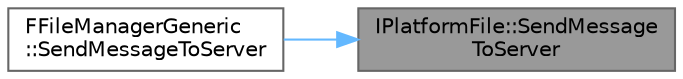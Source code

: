 digraph "IPlatformFile::SendMessageToServer"
{
 // INTERACTIVE_SVG=YES
 // LATEX_PDF_SIZE
  bgcolor="transparent";
  edge [fontname=Helvetica,fontsize=10,labelfontname=Helvetica,labelfontsize=10];
  node [fontname=Helvetica,fontsize=10,shape=box,height=0.2,width=0.4];
  rankdir="RL";
  Node1 [id="Node000001",label="IPlatformFile::SendMessage\lToServer",height=0.2,width=0.4,color="gray40", fillcolor="grey60", style="filled", fontcolor="black",tooltip="Sends a message to the file server, and will block until it's complete."];
  Node1 -> Node2 [id="edge1_Node000001_Node000002",dir="back",color="steelblue1",style="solid",tooltip=" "];
  Node2 [id="Node000002",label="FFileManagerGeneric\l::SendMessageToServer",height=0.2,width=0.4,color="grey40", fillcolor="white", style="filled",URL="$d1/d87/classFFileManagerGeneric.html#ac32f5d9e602f0f0107cbd6f7e86d9fc9",tooltip="Sends a message to the file server, and will block until it's complete."];
}
